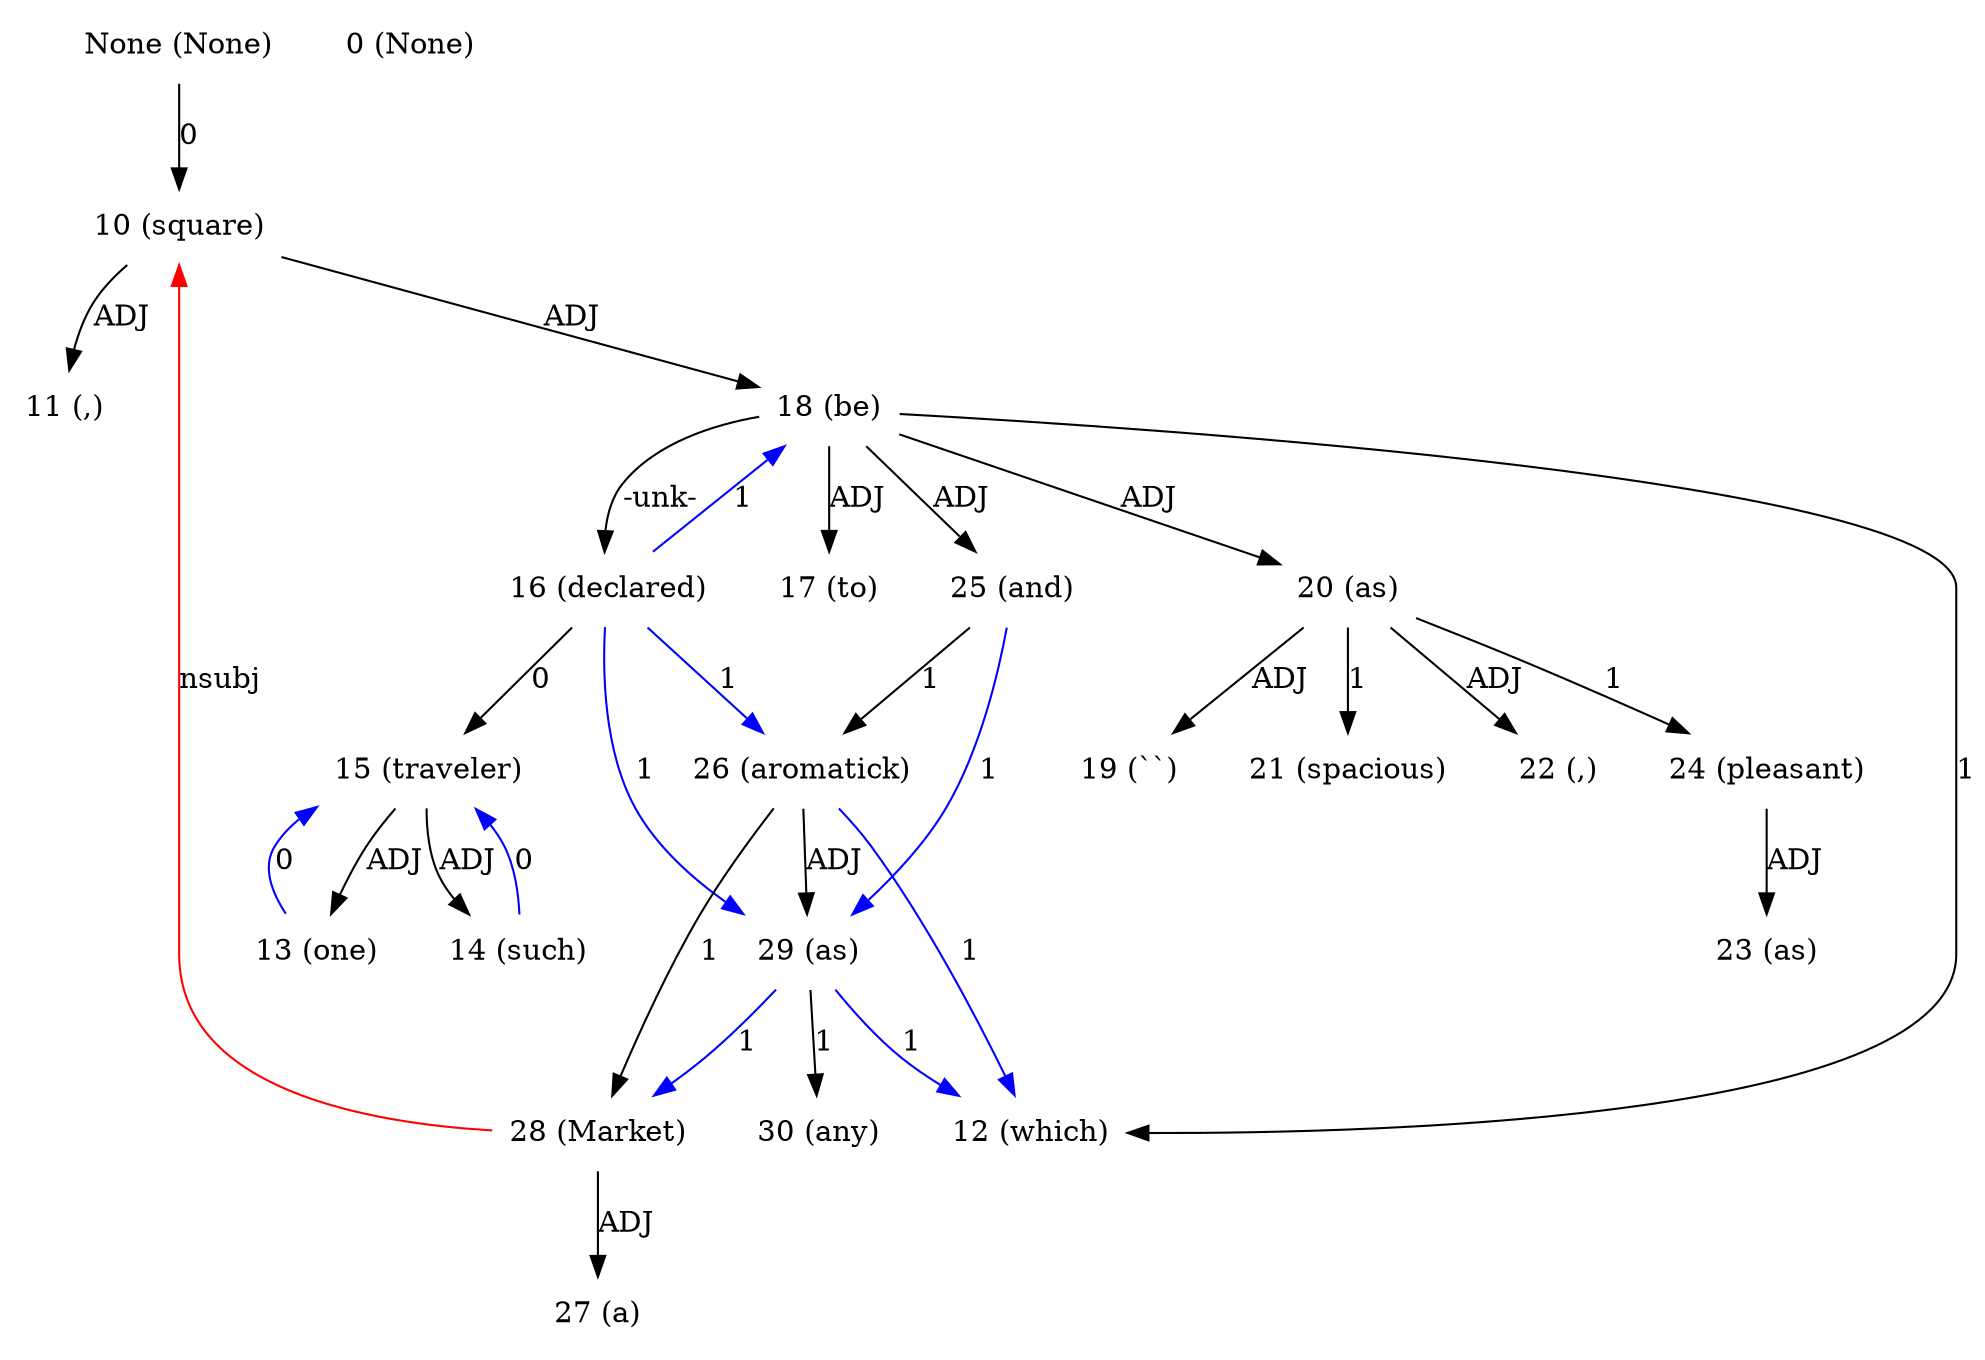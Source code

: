 digraph G{
edge [dir=forward]
node [shape=plaintext]

None [label="None (None)"]
None -> 10 [label="0"]
0 [label="0 (None)"]
10 [label="10 (square)"]
10 -> 11 [label="ADJ"]
10 -> 18 [label="ADJ"]
28 -> 10 [label="nsubj", color="red"]
11 [label="11 (,)"]
12 [label="12 (which)"]
13 [label="13 (one)"]
13 -> 15 [label="0", color="blue"]
14 [label="14 (such)"]
14 -> 15 [label="0", color="blue"]
15 [label="15 (traveler)"]
15 -> 13 [label="ADJ"]
15 -> 14 [label="ADJ"]
16 [label="16 (declared)"]
16 -> 29 [label="1", color="blue"]
16 -> 18 [label="1", color="blue"]
16 -> 26 [label="1", color="blue"]
16 -> 15 [label="0"]
17 [label="17 (to)"]
18 [label="18 (be)"]
18 -> 12 [label="1"]
18 -> 16 [label="-unk-"]
18 -> 17 [label="ADJ"]
18 -> 20 [label="ADJ"]
18 -> 25 [label="ADJ"]
19 [label="19 (``)"]
20 [label="20 (as)"]
20 -> 21 [label="1"]
20 -> 24 [label="1"]
20 -> 19 [label="ADJ"]
20 -> 22 [label="ADJ"]
21 [label="21 (spacious)"]
22 [label="22 (,)"]
23 [label="23 (as)"]
24 [label="24 (pleasant)"]
24 -> 23 [label="ADJ"]
25 [label="25 (and)"]
25 -> 26 [label="1"]
25 -> 29 [label="1", color="blue"]
26 [label="26 (aromatick)"]
26 -> 28 [label="1"]
26 -> 12 [label="1", color="blue"]
26 -> 29 [label="ADJ"]
27 [label="27 (a)"]
28 [label="28 (Market)"]
28 -> 27 [label="ADJ"]
29 [label="29 (as)"]
29 -> 30 [label="1"]
29 -> 28 [label="1", color="blue"]
29 -> 12 [label="1", color="blue"]
30 [label="30 (any)"]
}
